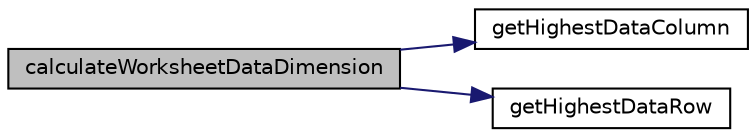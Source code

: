 digraph "calculateWorksheetDataDimension"
{
  edge [fontname="Helvetica",fontsize="10",labelfontname="Helvetica",labelfontsize="10"];
  node [fontname="Helvetica",fontsize="10",shape=record];
  rankdir="LR";
  Node44 [label="calculateWorksheetDataDimension",height=0.2,width=0.4,color="black", fillcolor="grey75", style="filled", fontcolor="black"];
  Node44 -> Node45 [color="midnightblue",fontsize="10",style="solid",fontname="Helvetica"];
  Node45 [label="getHighestDataColumn",height=0.2,width=0.4,color="black", fillcolor="white", style="filled",URL="$class_p_h_p_excel___worksheet.html#a4a525e1230b2c33af19870dc22519c21"];
  Node44 -> Node46 [color="midnightblue",fontsize="10",style="solid",fontname="Helvetica"];
  Node46 [label="getHighestDataRow",height=0.2,width=0.4,color="black", fillcolor="white", style="filled",URL="$class_p_h_p_excel___worksheet.html#a9bd0ce49a7437c507fc6b9ac168224ee"];
}
